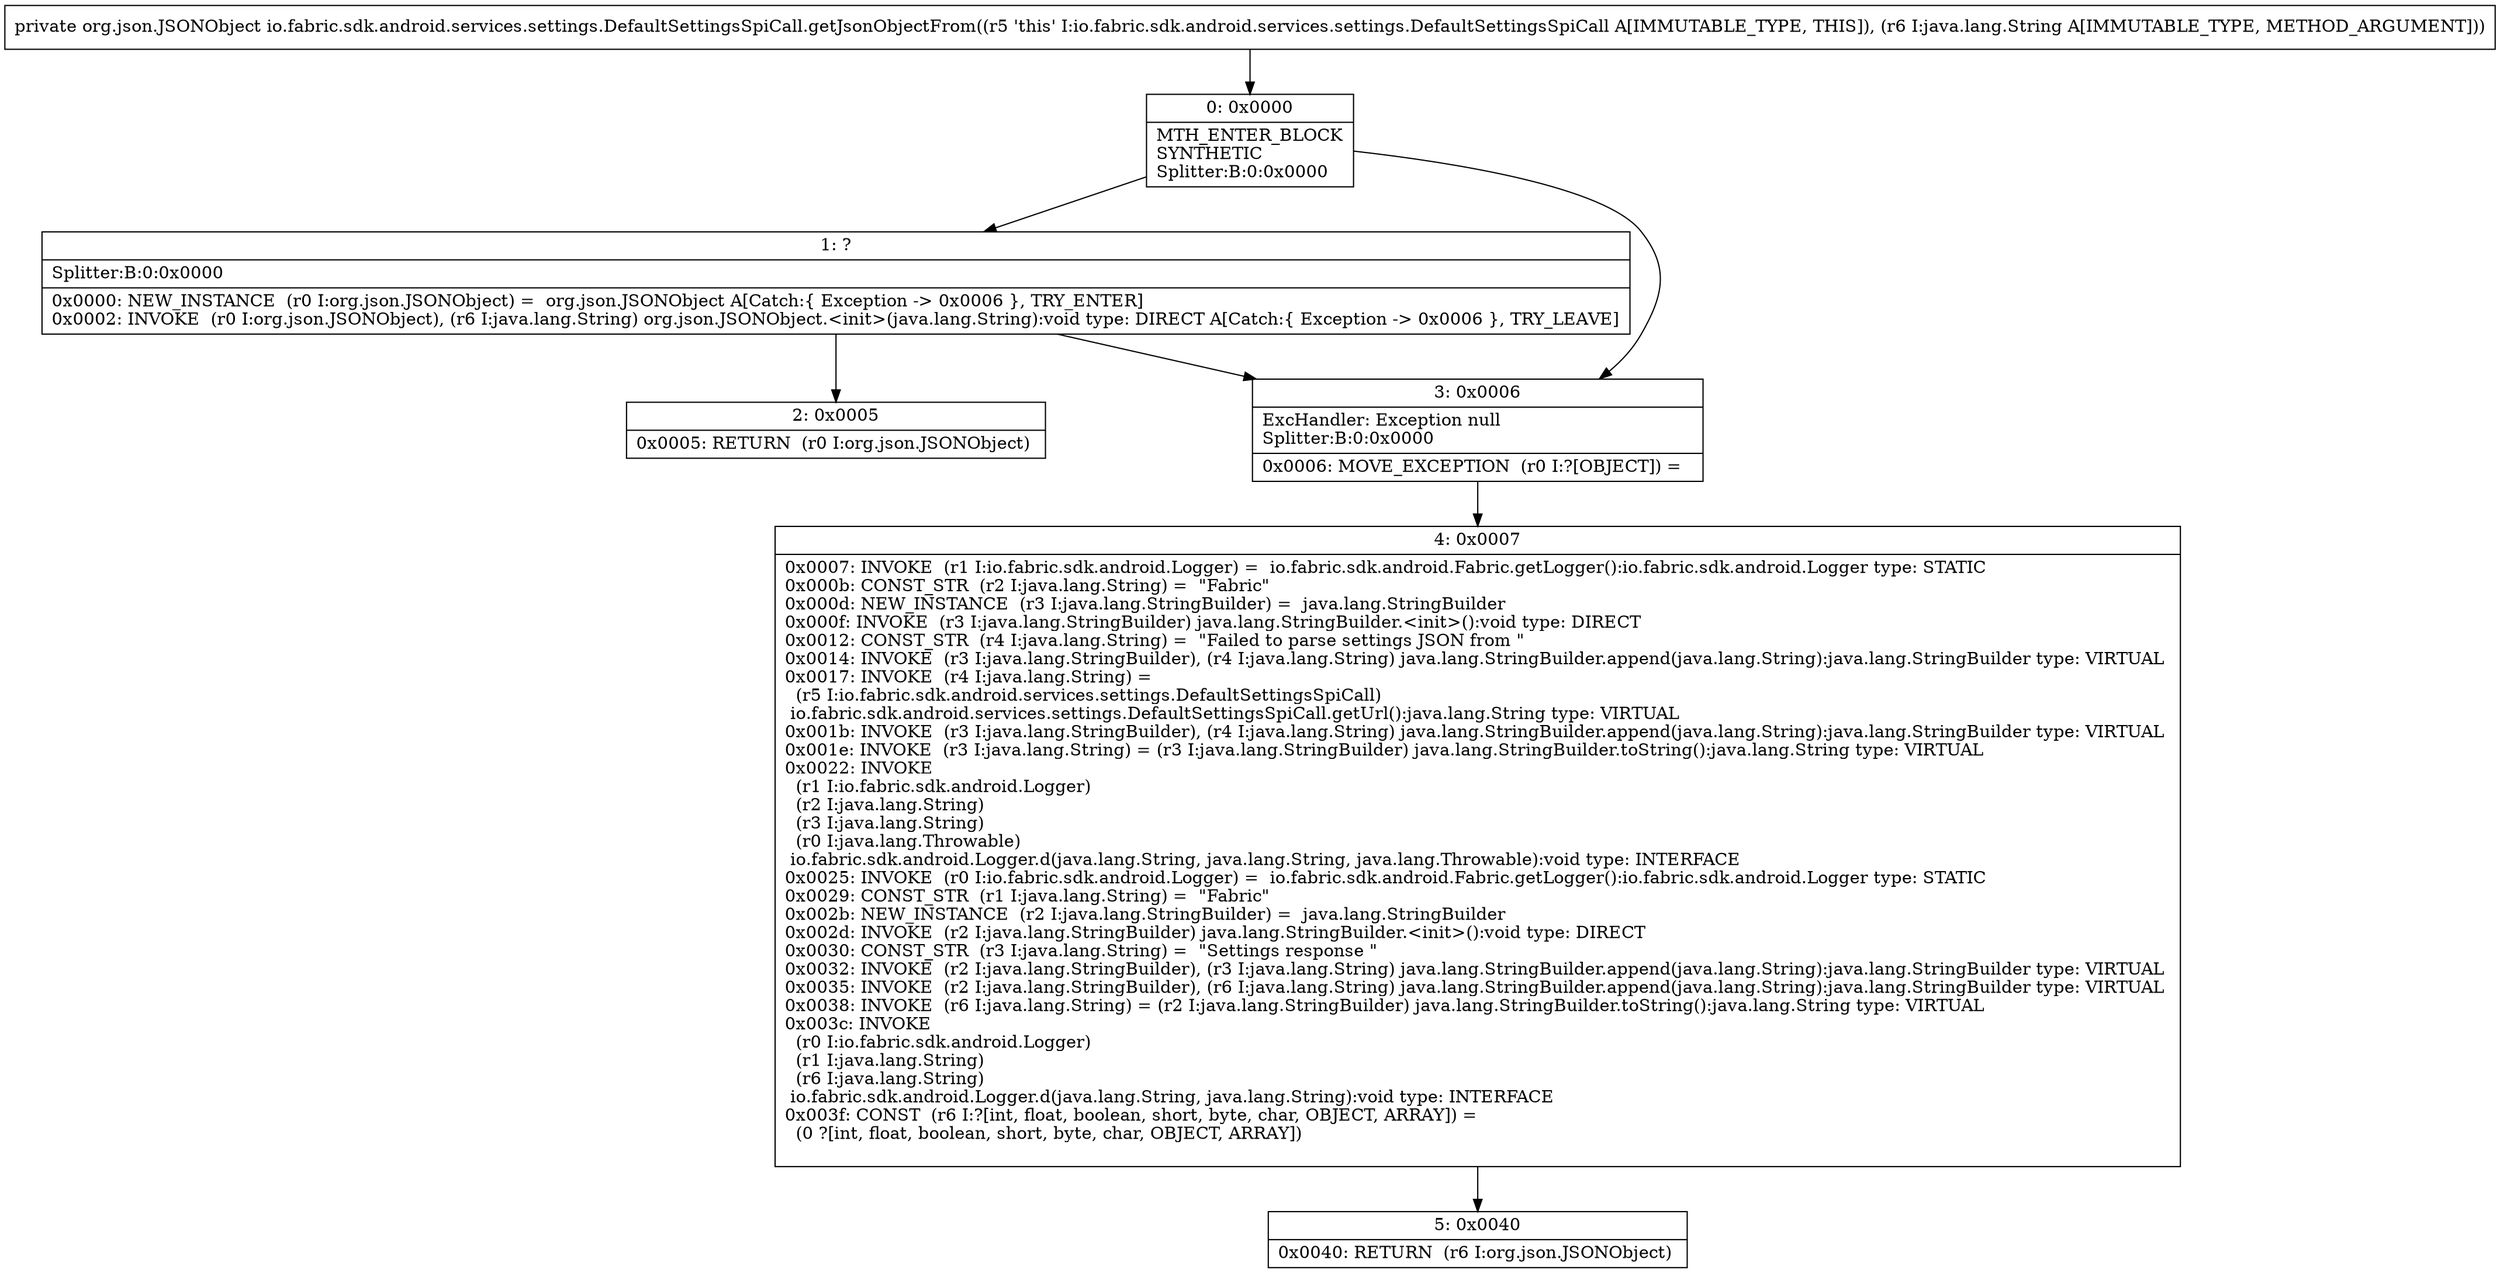 digraph "CFG forio.fabric.sdk.android.services.settings.DefaultSettingsSpiCall.getJsonObjectFrom(Ljava\/lang\/String;)Lorg\/json\/JSONObject;" {
Node_0 [shape=record,label="{0\:\ 0x0000|MTH_ENTER_BLOCK\lSYNTHETIC\lSplitter:B:0:0x0000\l}"];
Node_1 [shape=record,label="{1\:\ ?|Splitter:B:0:0x0000\l|0x0000: NEW_INSTANCE  (r0 I:org.json.JSONObject) =  org.json.JSONObject A[Catch:\{ Exception \-\> 0x0006 \}, TRY_ENTER]\l0x0002: INVOKE  (r0 I:org.json.JSONObject), (r6 I:java.lang.String) org.json.JSONObject.\<init\>(java.lang.String):void type: DIRECT A[Catch:\{ Exception \-\> 0x0006 \}, TRY_LEAVE]\l}"];
Node_2 [shape=record,label="{2\:\ 0x0005|0x0005: RETURN  (r0 I:org.json.JSONObject) \l}"];
Node_3 [shape=record,label="{3\:\ 0x0006|ExcHandler: Exception null\lSplitter:B:0:0x0000\l|0x0006: MOVE_EXCEPTION  (r0 I:?[OBJECT]) =  \l}"];
Node_4 [shape=record,label="{4\:\ 0x0007|0x0007: INVOKE  (r1 I:io.fabric.sdk.android.Logger) =  io.fabric.sdk.android.Fabric.getLogger():io.fabric.sdk.android.Logger type: STATIC \l0x000b: CONST_STR  (r2 I:java.lang.String) =  \"Fabric\" \l0x000d: NEW_INSTANCE  (r3 I:java.lang.StringBuilder) =  java.lang.StringBuilder \l0x000f: INVOKE  (r3 I:java.lang.StringBuilder) java.lang.StringBuilder.\<init\>():void type: DIRECT \l0x0012: CONST_STR  (r4 I:java.lang.String) =  \"Failed to parse settings JSON from \" \l0x0014: INVOKE  (r3 I:java.lang.StringBuilder), (r4 I:java.lang.String) java.lang.StringBuilder.append(java.lang.String):java.lang.StringBuilder type: VIRTUAL \l0x0017: INVOKE  (r4 I:java.lang.String) = \l  (r5 I:io.fabric.sdk.android.services.settings.DefaultSettingsSpiCall)\l io.fabric.sdk.android.services.settings.DefaultSettingsSpiCall.getUrl():java.lang.String type: VIRTUAL \l0x001b: INVOKE  (r3 I:java.lang.StringBuilder), (r4 I:java.lang.String) java.lang.StringBuilder.append(java.lang.String):java.lang.StringBuilder type: VIRTUAL \l0x001e: INVOKE  (r3 I:java.lang.String) = (r3 I:java.lang.StringBuilder) java.lang.StringBuilder.toString():java.lang.String type: VIRTUAL \l0x0022: INVOKE  \l  (r1 I:io.fabric.sdk.android.Logger)\l  (r2 I:java.lang.String)\l  (r3 I:java.lang.String)\l  (r0 I:java.lang.Throwable)\l io.fabric.sdk.android.Logger.d(java.lang.String, java.lang.String, java.lang.Throwable):void type: INTERFACE \l0x0025: INVOKE  (r0 I:io.fabric.sdk.android.Logger) =  io.fabric.sdk.android.Fabric.getLogger():io.fabric.sdk.android.Logger type: STATIC \l0x0029: CONST_STR  (r1 I:java.lang.String) =  \"Fabric\" \l0x002b: NEW_INSTANCE  (r2 I:java.lang.StringBuilder) =  java.lang.StringBuilder \l0x002d: INVOKE  (r2 I:java.lang.StringBuilder) java.lang.StringBuilder.\<init\>():void type: DIRECT \l0x0030: CONST_STR  (r3 I:java.lang.String) =  \"Settings response \" \l0x0032: INVOKE  (r2 I:java.lang.StringBuilder), (r3 I:java.lang.String) java.lang.StringBuilder.append(java.lang.String):java.lang.StringBuilder type: VIRTUAL \l0x0035: INVOKE  (r2 I:java.lang.StringBuilder), (r6 I:java.lang.String) java.lang.StringBuilder.append(java.lang.String):java.lang.StringBuilder type: VIRTUAL \l0x0038: INVOKE  (r6 I:java.lang.String) = (r2 I:java.lang.StringBuilder) java.lang.StringBuilder.toString():java.lang.String type: VIRTUAL \l0x003c: INVOKE  \l  (r0 I:io.fabric.sdk.android.Logger)\l  (r1 I:java.lang.String)\l  (r6 I:java.lang.String)\l io.fabric.sdk.android.Logger.d(java.lang.String, java.lang.String):void type: INTERFACE \l0x003f: CONST  (r6 I:?[int, float, boolean, short, byte, char, OBJECT, ARRAY]) = \l  (0 ?[int, float, boolean, short, byte, char, OBJECT, ARRAY])\l \l}"];
Node_5 [shape=record,label="{5\:\ 0x0040|0x0040: RETURN  (r6 I:org.json.JSONObject) \l}"];
MethodNode[shape=record,label="{private org.json.JSONObject io.fabric.sdk.android.services.settings.DefaultSettingsSpiCall.getJsonObjectFrom((r5 'this' I:io.fabric.sdk.android.services.settings.DefaultSettingsSpiCall A[IMMUTABLE_TYPE, THIS]), (r6 I:java.lang.String A[IMMUTABLE_TYPE, METHOD_ARGUMENT])) }"];
MethodNode -> Node_0;
Node_0 -> Node_1;
Node_0 -> Node_3;
Node_1 -> Node_2;
Node_1 -> Node_3;
Node_3 -> Node_4;
Node_4 -> Node_5;
}

